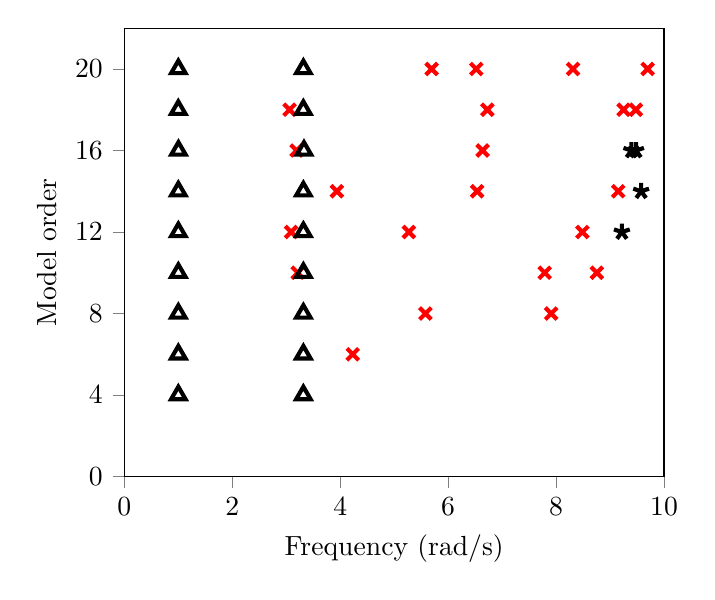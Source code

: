 % This file was created by matplotlib2tikz v0.6.13.
\begin{tikzpicture}

\begin{axis}[
xlabel={Frequency (rad/s)},
ylabel={Model order},
xmin=0, xmax=10,
ymin=0, ymax=22,
xtick={0,2,4,6,8,10},
ytick={0,4,8,12,16,20},
minor xtick={},
minor ytick={},
tick align=outside,
tick pos=left,
x grid style={lightgray!92.026!black},
y grid style={lightgray!92.026!black}
]
\addplot [line width=1.5pt, red, mark=x, mark size=3, mark options={solid}, only marks, forget plot]
table {%
3.19 16
6.639 16
3.061 18
6.726 18
9.25 18
9.479 18
4.232 6
5.579 8
7.909 8
5.694 20
6.521 20
8.314 20
9.697 20
3.212 10
7.789 10
8.756 10
3.089 12
5.271 12
8.488 12
3.938 14
6.536 14
9.151 14
};
\addplot [line width=1.5pt, black, mark=star, mark size=3, mark options={solid}, only marks, forget plot]
table {%
9.395 16
9.481 16
9.219 12
9.576 14
};
\addplot [line width=1.5pt, black, mark=triangle, mark size=3, mark options={solid,fill opacity=0}, only marks, forget plot]
table {%
1.002 16
3.328 16
0.999 18
3.316 18
1.0 4
3.317 4
1.0 6
3.317 6
1.0 8
3.317 8
1.0 20
3.317 20
1.0 10
3.317 10
1.0 12
3.317 12
1.0 14
3.317 14
};


\end{axis}

\end{tikzpicture}
